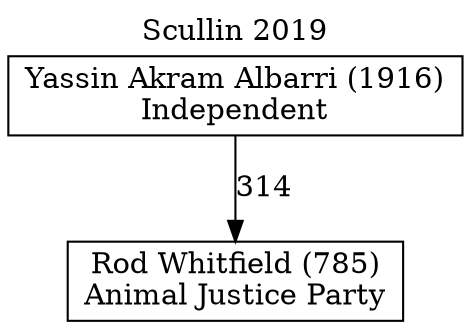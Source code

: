 // House preference flow
digraph "Rod Whitfield (785)_Scullin_2019" {
	graph [label="Scullin 2019" labelloc=t mclimit=10]
	node [shape=box]
	"Rod Whitfield (785)" [label="Rod Whitfield (785)
Animal Justice Party"]
	"Yassin Akram Albarri (1916)" [label="Yassin Akram Albarri (1916)
Independent"]
	"Yassin Akram Albarri (1916)" -> "Rod Whitfield (785)" [label=314]
}

